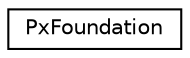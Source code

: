 digraph "Graphical Class Hierarchy"
{
  edge [fontname="Helvetica",fontsize="10",labelfontname="Helvetica",labelfontsize="10"];
  node [fontname="Helvetica",fontsize="10",shape=record];
  rankdir="LR";
  Node0 [label="PxFoundation",height=0.2,width=0.4,color="black", fillcolor="white", style="filled",URL="$classPxFoundation.html",tooltip="Foundation SDK singleton class. "];
}
